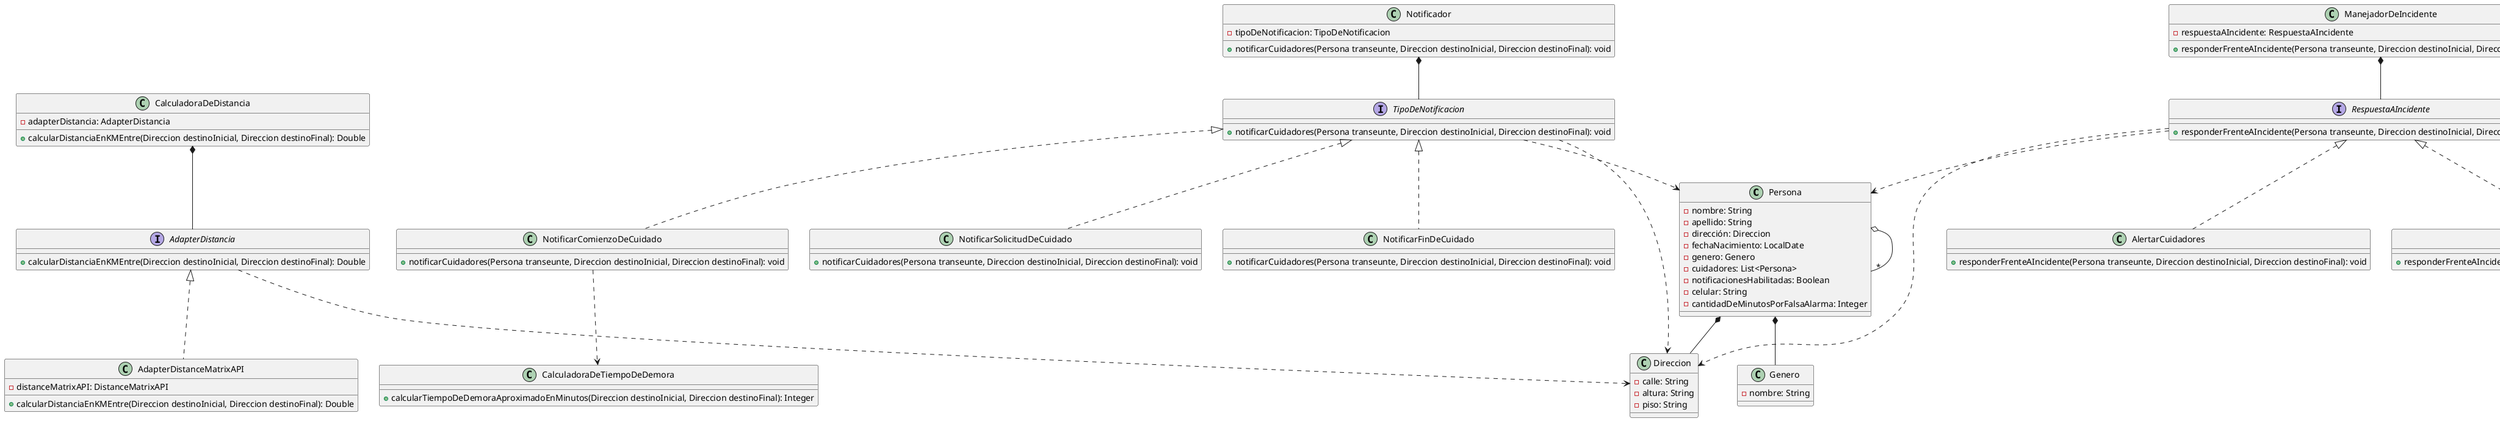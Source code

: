 @startuml

Persona *-- Direccion
Persona *-- Genero
Persona o-- "*" Persona

CalculadoraDeDistancia *-- AdapterDistancia
AdapterDistancia <|.. AdapterDistanceMatrixAPI

Notificador *-- TipoDeNotificacion
TipoDeNotificacion <|.. NotificarSolicitudDeCuidado
TipoDeNotificacion <|.. NotificarComienzoDeCuidado
TipoDeNotificacion <|.. NotificarFinDeCuidado
NotificarComienzoDeCuidado ..> CalculadoraDeTiempoDeDemora

ManejadorDeIncidente *-- RespuestaAIncidente
RespuestaAIncidente <|.. AlertarCuidadores
RespuestaAIncidente <|.. LlamarALaPolicia
RespuestaAIncidente <|.. LlamarAlCelularDelUsuario
RespuestaAIncidente <|.. EsperarPorSiEsUnaFalsaAlarma


TipoDeNotificacion ..> Persona
TipoDeNotificacion ..> Direccion

AdapterDistancia ..> Direccion

RespuestaAIncidente ..> Persona
RespuestaAIncidente ..> Direccion


class Persona {
 -nombre: String
 -apellido: String
 -dirección: Direccion
 -fechaNacimiento: LocalDate
 -genero: Genero
 -cuidadores: List<Persona>
 -notificacionesHabilitadas: Boolean
 -celular: String
 -cantidadDeMinutosPorFalsaAlarma: Integer
}

class Direccion{
 -calle: String
 -altura: String
 -piso: String
}

class Genero{
 -nombre: String
}

class CalculadoraDeTiempoDeDemora{
 +calcularTiempoDeDemoraAproximadoEnMinutos(Direccion destinoInicial, Direccion destinoFinal): Integer
}

class CalculadoraDeDistancia{
 -adapterDistancia: AdapterDistancia
 +calcularDistanciaEnKMEntre(Direccion destinoInicial, Direccion destinoFinal): Double
}

interface AdapterDistancia{
 +calcularDistanciaEnKMEntre(Direccion destinoInicial, Direccion destinoFinal): Double
}

class AdapterDistanceMatrixAPI{
 -distanceMatrixAPI: DistanceMatrixAPI
 +calcularDistanciaEnKMEntre(Direccion destinoInicial, Direccion destinoFinal): Double
}

class Notificador{
 -tipoDeNotificacion: TipoDeNotificacion
 +notificarCuidadores(Persona transeunte, Direccion destinoInicial, Direccion destinoFinal): void
}

interface TipoDeNotificacion{
 +notificarCuidadores(Persona transeunte, Direccion destinoInicial, Direccion destinoFinal): void
}

class NotificarSolicitudDeCuidado{
 +notificarCuidadores(Persona transeunte, Direccion destinoInicial, Direccion destinoFinal): void
}

class NotificarComienzoDeCuidado{
 +notificarCuidadores(Persona transeunte, Direccion destinoInicial, Direccion destinoFinal): void
}

class NotificarFinDeCuidado{
 +notificarCuidadores(Persona transeunte, Direccion destinoInicial, Direccion destinoFinal): void
}

class ManejadorDeIncidente{
 -respuestaAIncidente: RespuestaAIncidente
 +responderFrenteAIncidente(Persona transeunte, Direccion destinoInicial, Direccion destinoFinal): void
}

interface RespuestaAIncidente{
 +responderFrenteAIncidente(Persona transeunte, Direccion destinoInicial, Direccion destinoFinal): void
}

class AlertarCuidadores{
 +responderFrenteAIncidente(Persona transeunte, Direccion destinoInicial, Direccion destinoFinal): void
}

class LlamarALaPolicia{
 +responderFrenteAIncidente(Persona transeunte, Direccion destinoInicial, Direccion destinoFinal): void
}

class LlamarAlCelularDelUsuario{
 +responderFrenteAIncidente(Persona transeunte, Direccion destinoInicial, Direccion destinoFinal): void
}

class EsperarPorSiEsUnaFalsaAlarma{
 +responderFrenteAIncidente(Persona transeunte, Direccion destinoInicial, Direccion destinoFinal): void
}

@enduml